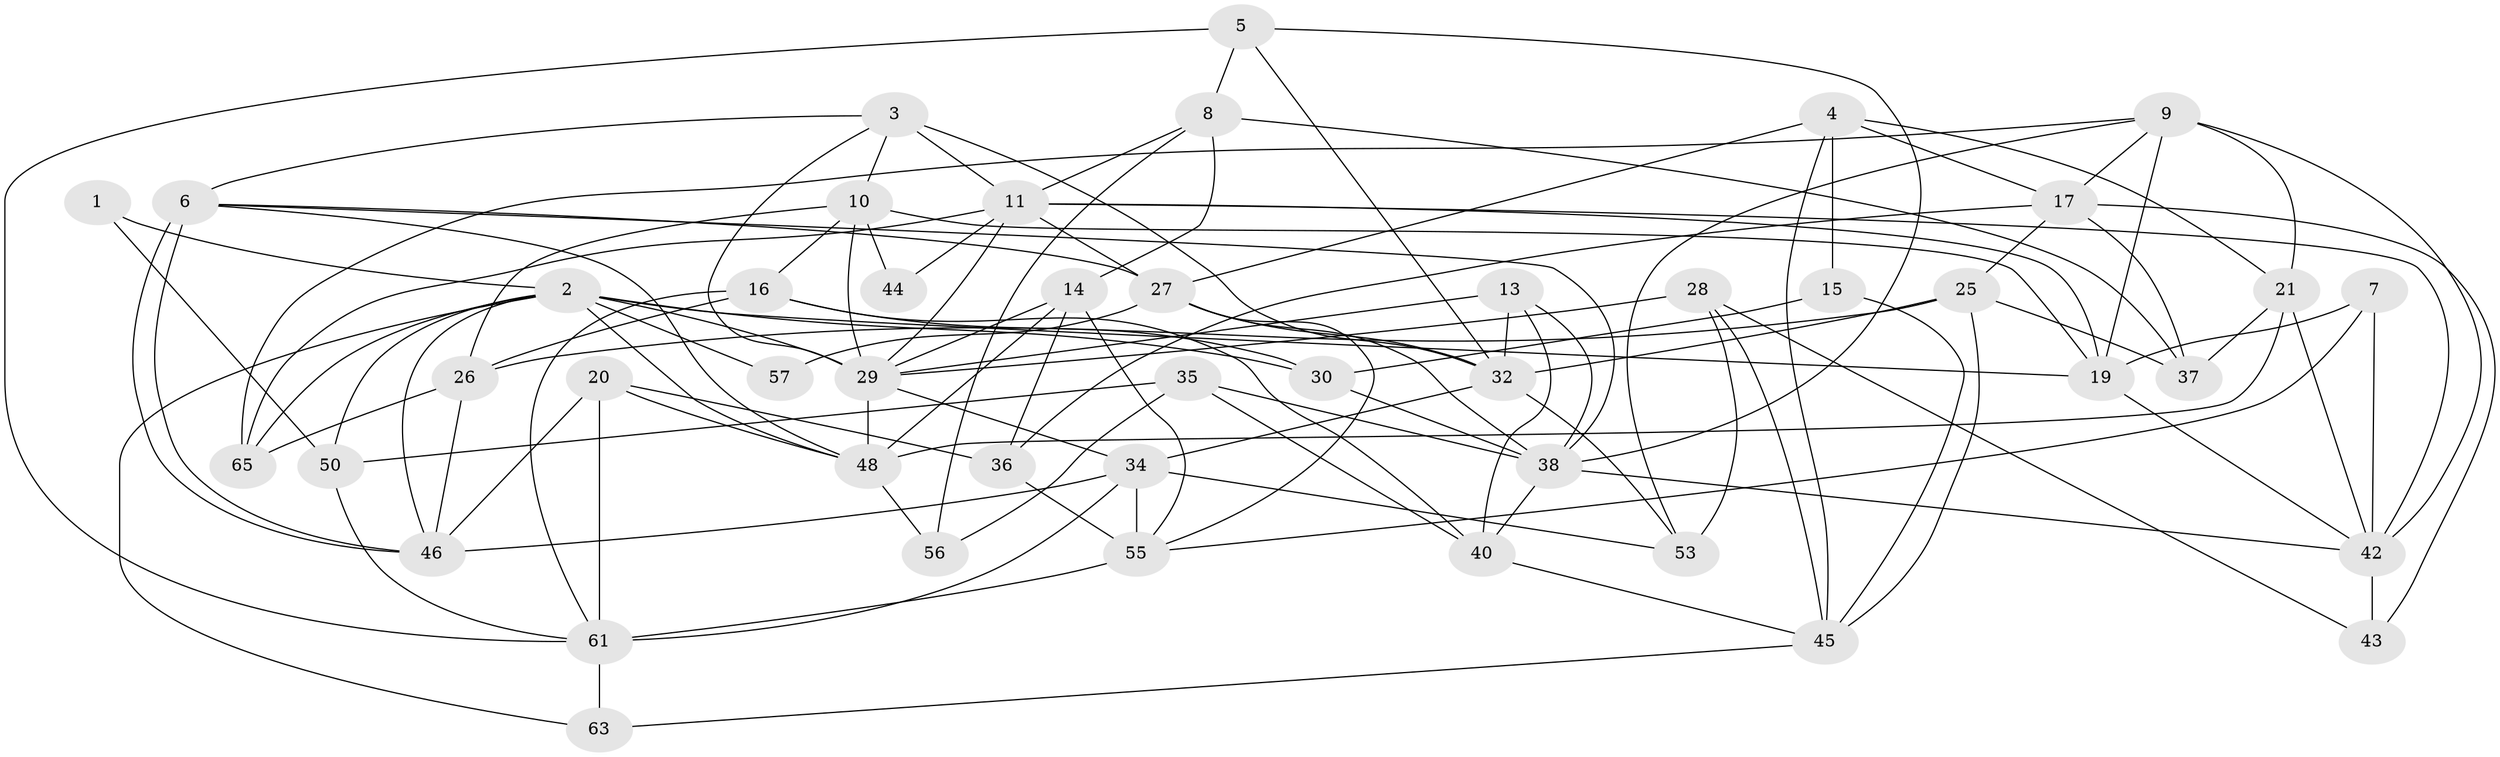 // Generated by graph-tools (version 1.1) at 2025/24/03/03/25 07:24:01]
// undirected, 46 vertices, 117 edges
graph export_dot {
graph [start="1"]
  node [color=gray90,style=filled];
  1;
  2 [super="+24"];
  3 [super="+12"];
  4 [super="+47"];
  5;
  6 [super="+18"];
  7;
  8 [super="+51"];
  9 [super="+67"];
  10 [super="+49"];
  11 [super="+22"];
  13 [super="+41"];
  14 [super="+39"];
  15;
  16 [super="+23"];
  17 [super="+75"];
  19 [super="+74"];
  20 [super="+31"];
  21 [super="+33"];
  25;
  26 [super="+71"];
  27 [super="+59"];
  28 [super="+58"];
  29 [super="+64"];
  30 [super="+70"];
  32 [super="+62"];
  34 [super="+73"];
  35 [super="+54"];
  36;
  37;
  38 [super="+69"];
  40 [super="+76"];
  42 [super="+66"];
  43;
  44;
  45 [super="+60"];
  46;
  48 [super="+52"];
  50;
  53;
  55 [super="+68"];
  56;
  57;
  61 [super="+72"];
  63;
  65;
  1 -- 2;
  1 -- 50;
  2 -- 65;
  2 -- 46;
  2 -- 19;
  2 -- 30;
  2 -- 50;
  2 -- 63;
  2 -- 57;
  2 -- 48;
  2 -- 29;
  3 -- 32 [weight=2];
  3 -- 6;
  3 -- 10;
  3 -- 29;
  3 -- 11;
  4 -- 45;
  4 -- 15;
  4 -- 17;
  4 -- 27;
  4 -- 21;
  5 -- 38;
  5 -- 8;
  5 -- 32;
  5 -- 61;
  6 -- 46;
  6 -- 46;
  6 -- 48;
  6 -- 38;
  6 -- 27;
  7 -- 55;
  7 -- 42;
  7 -- 19;
  8 -- 37;
  8 -- 56;
  8 -- 14;
  8 -- 11;
  9 -- 19;
  9 -- 65;
  9 -- 53;
  9 -- 17;
  9 -- 42;
  9 -- 21;
  10 -- 16;
  10 -- 44;
  10 -- 19;
  10 -- 26;
  10 -- 29;
  11 -- 44;
  11 -- 65;
  11 -- 29;
  11 -- 19;
  11 -- 42;
  11 -- 27;
  13 -- 32;
  13 -- 40;
  13 -- 29;
  13 -- 38;
  14 -- 29;
  14 -- 48;
  14 -- 36;
  14 -- 55;
  15 -- 45;
  15 -- 30;
  16 -- 26;
  16 -- 30;
  16 -- 40;
  16 -- 61;
  17 -- 25;
  17 -- 36;
  17 -- 43;
  17 -- 37;
  19 -- 42;
  20 -- 36;
  20 -- 48;
  20 -- 46;
  20 -- 61;
  21 -- 37;
  21 -- 42;
  21 -- 48 [weight=2];
  25 -- 37;
  25 -- 32;
  25 -- 45;
  25 -- 26;
  26 -- 46;
  26 -- 65;
  27 -- 38;
  27 -- 32;
  27 -- 55;
  27 -- 57;
  28 -- 53;
  28 -- 45;
  28 -- 43;
  28 -- 29;
  29 -- 34;
  29 -- 48;
  30 -- 38;
  32 -- 53;
  32 -- 34;
  34 -- 53;
  34 -- 61;
  34 -- 46;
  34 -- 55;
  35 -- 50;
  35 -- 56;
  35 -- 38;
  35 -- 40;
  36 -- 55;
  38 -- 40;
  38 -- 42;
  40 -- 45;
  42 -- 43;
  45 -- 63;
  48 -- 56;
  50 -- 61;
  55 -- 61 [weight=2];
  61 -- 63;
}
